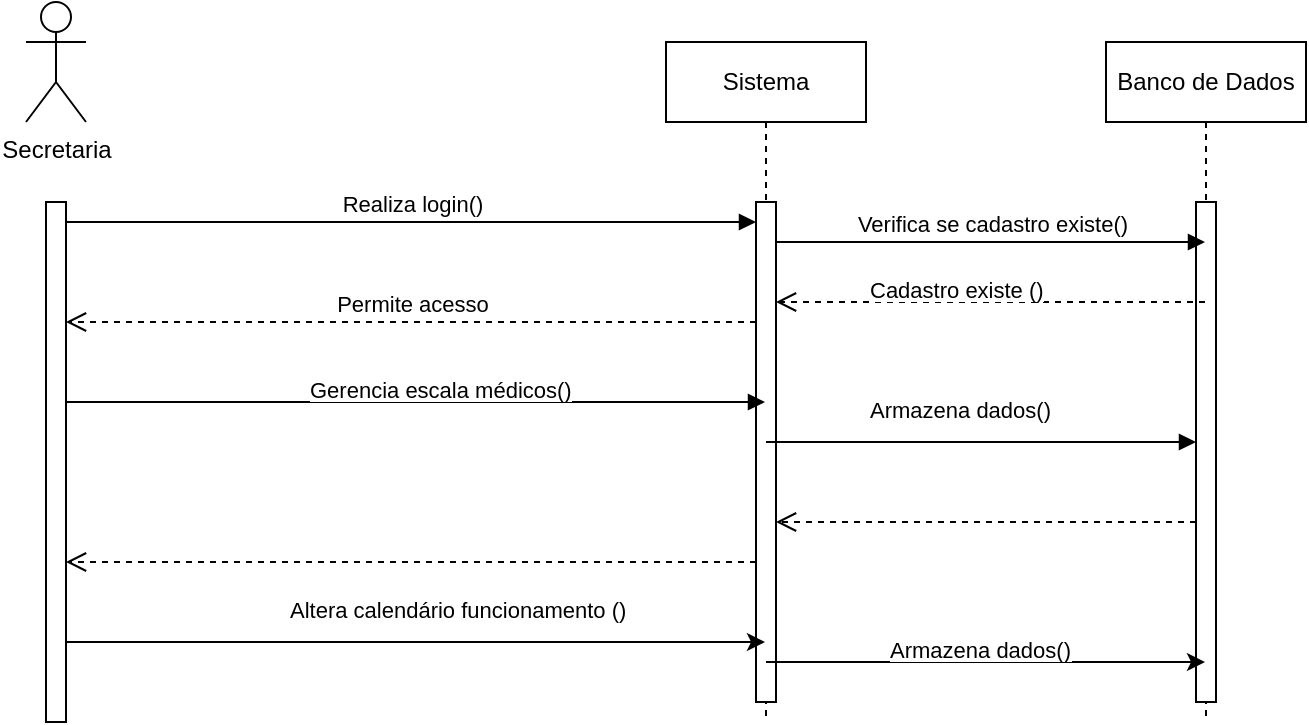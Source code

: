 <mxfile version="22.1.4" type="device">
  <diagram name="Page-1" id="2YBvvXClWsGukQMizWep">
    <mxGraphModel dx="1784" dy="421" grid="1" gridSize="10" guides="1" tooltips="1" connect="1" arrows="1" fold="1" page="1" pageScale="1" pageWidth="850" pageHeight="1100" math="0" shadow="0">
      <root>
        <mxCell id="0" />
        <mxCell id="1" parent="0" />
        <mxCell id="aM9ryv3xv72pqoxQDRHE-5" value="Sistema" style="shape=umlLifeline;perimeter=lifelinePerimeter;whiteSpace=wrap;html=1;container=0;dropTarget=0;collapsible=0;recursiveResize=0;outlineConnect=0;portConstraint=eastwest;newEdgeStyle={&quot;edgeStyle&quot;:&quot;elbowEdgeStyle&quot;,&quot;elbow&quot;:&quot;vertical&quot;,&quot;curved&quot;:0,&quot;rounded&quot;:0};" parent="1" vertex="1">
          <mxGeometry x="250" y="30" width="100" height="340" as="geometry" />
        </mxCell>
        <mxCell id="aM9ryv3xv72pqoxQDRHE-6" value="" style="html=1;points=[];perimeter=orthogonalPerimeter;outlineConnect=0;targetShapes=umlLifeline;portConstraint=eastwest;newEdgeStyle={&quot;edgeStyle&quot;:&quot;elbowEdgeStyle&quot;,&quot;elbow&quot;:&quot;vertical&quot;,&quot;curved&quot;:0,&quot;rounded&quot;:0};" parent="aM9ryv3xv72pqoxQDRHE-5" vertex="1">
          <mxGeometry x="45" y="80" width="10" height="250" as="geometry" />
        </mxCell>
        <mxCell id="aM9ryv3xv72pqoxQDRHE-7" value="Realiza login()" style="html=1;verticalAlign=bottom;endArrow=block;edgeStyle=elbowEdgeStyle;elbow=vertical;curved=0;rounded=0;" parent="1" source="_vs9I3reIY8YV3lM4_R_-28" target="aM9ryv3xv72pqoxQDRHE-6" edge="1">
          <mxGeometry relative="1" as="geometry">
            <mxPoint x="45.0" y="120" as="sourcePoint" />
            <Array as="points">
              <mxPoint x="180" y="120" />
            </Array>
          </mxGeometry>
        </mxCell>
        <mxCell id="aM9ryv3xv72pqoxQDRHE-8" value="" style="html=1;verticalAlign=bottom;endArrow=open;dashed=1;endSize=8;edgeStyle=elbowEdgeStyle;elbow=vertical;curved=0;rounded=0;" parent="1" source="aM9ryv3xv72pqoxQDRHE-6" target="_vs9I3reIY8YV3lM4_R_-28" edge="1">
          <mxGeometry relative="1" as="geometry">
            <mxPoint x="45.0" y="260" as="targetPoint" />
            <Array as="points">
              <mxPoint x="250" y="290" />
              <mxPoint x="260" y="260" />
              <mxPoint x="190" y="280" />
            </Array>
          </mxGeometry>
        </mxCell>
        <mxCell id="_vs9I3reIY8YV3lM4_R_-1" value="Banco de Dados" style="shape=umlLifeline;perimeter=lifelinePerimeter;whiteSpace=wrap;html=1;container=0;dropTarget=0;collapsible=0;recursiveResize=0;outlineConnect=0;portConstraint=eastwest;newEdgeStyle={&quot;edgeStyle&quot;:&quot;elbowEdgeStyle&quot;,&quot;elbow&quot;:&quot;vertical&quot;,&quot;curved&quot;:0,&quot;rounded&quot;:0};" vertex="1" parent="1">
          <mxGeometry x="470" y="30" width="100" height="340" as="geometry" />
        </mxCell>
        <mxCell id="_vs9I3reIY8YV3lM4_R_-2" value="" style="html=1;points=[];perimeter=orthogonalPerimeter;outlineConnect=0;targetShapes=umlLifeline;portConstraint=eastwest;newEdgeStyle={&quot;edgeStyle&quot;:&quot;elbowEdgeStyle&quot;,&quot;elbow&quot;:&quot;vertical&quot;,&quot;curved&quot;:0,&quot;rounded&quot;:0};" vertex="1" parent="_vs9I3reIY8YV3lM4_R_-1">
          <mxGeometry x="45" y="80" width="10" height="250" as="geometry" />
        </mxCell>
        <mxCell id="_vs9I3reIY8YV3lM4_R_-3" value="Verifica se cadastro existe()" style="html=1;verticalAlign=bottom;endArrow=block;edgeStyle=elbowEdgeStyle;elbow=vertical;curved=0;rounded=0;" edge="1" parent="1" source="aM9ryv3xv72pqoxQDRHE-6" target="_vs9I3reIY8YV3lM4_R_-1">
          <mxGeometry relative="1" as="geometry">
            <mxPoint x="280" y="130" as="sourcePoint" />
            <Array as="points">
              <mxPoint x="365" y="130" />
            </Array>
            <mxPoint x="450" y="130" as="targetPoint" />
          </mxGeometry>
        </mxCell>
        <mxCell id="_vs9I3reIY8YV3lM4_R_-4" value="" style="html=1;verticalAlign=bottom;endArrow=open;dashed=1;endSize=8;edgeStyle=elbowEdgeStyle;elbow=vertical;curved=0;rounded=0;" edge="1" parent="1" source="_vs9I3reIY8YV3lM4_R_-1" target="aM9ryv3xv72pqoxQDRHE-6">
          <mxGeometry relative="1" as="geometry">
            <mxPoint x="270" y="160" as="targetPoint" />
            <Array as="points">
              <mxPoint x="365" y="160" />
            </Array>
            <mxPoint x="460" y="160" as="sourcePoint" />
          </mxGeometry>
        </mxCell>
        <mxCell id="_vs9I3reIY8YV3lM4_R_-5" value="&lt;span style=&quot;color: rgb(0, 0, 0); font-family: Helvetica; font-size: 11px; font-style: normal; font-variant-ligatures: normal; font-variant-caps: normal; font-weight: 400; letter-spacing: normal; orphans: 2; text-align: center; text-indent: 0px; text-transform: none; widows: 2; word-spacing: 0px; -webkit-text-stroke-width: 0px; background-color: rgb(255, 255, 255); text-decoration-thickness: initial; text-decoration-style: initial; text-decoration-color: initial; float: none; display: inline !important;&quot;&gt;Cadastro existe ()&lt;/span&gt;" style="text;whiteSpace=wrap;html=1;" vertex="1" parent="1">
          <mxGeometry x="350" y="140" width="90" height="40" as="geometry" />
        </mxCell>
        <mxCell id="_vs9I3reIY8YV3lM4_R_-6" value="Permite acesso" style="html=1;verticalAlign=bottom;endArrow=open;dashed=1;endSize=8;edgeStyle=elbowEdgeStyle;elbow=vertical;curved=0;rounded=0;" edge="1" parent="1" source="aM9ryv3xv72pqoxQDRHE-6" target="_vs9I3reIY8YV3lM4_R_-28">
          <mxGeometry relative="1" as="geometry">
            <mxPoint x="39.81" y="170" as="targetPoint" />
            <Array as="points">
              <mxPoint x="250" y="170" />
              <mxPoint x="185" y="179" />
            </Array>
            <mxPoint x="270" y="179" as="sourcePoint" />
          </mxGeometry>
        </mxCell>
        <mxCell id="aM9ryv3xv72pqoxQDRHE-9" value="" style="html=1;verticalAlign=bottom;endArrow=block;edgeStyle=elbowEdgeStyle;elbow=vertical;curved=0;rounded=0;" parent="1" source="_vs9I3reIY8YV3lM4_R_-28" target="aM9ryv3xv72pqoxQDRHE-5" edge="1">
          <mxGeometry x="-0.079" y="10" relative="1" as="geometry">
            <mxPoint x="45.0" y="210" as="sourcePoint" />
            <Array as="points">
              <mxPoint x="200" y="210" />
              <mxPoint x="190" y="200" />
            </Array>
            <mxPoint x="140" y="210" as="targetPoint" />
            <mxPoint as="offset" />
          </mxGeometry>
        </mxCell>
        <mxCell id="_vs9I3reIY8YV3lM4_R_-7" value="" style="html=1;verticalAlign=bottom;endArrow=block;edgeStyle=elbowEdgeStyle;elbow=vertical;curved=0;rounded=0;" edge="1" parent="1" source="aM9ryv3xv72pqoxQDRHE-5" target="_vs9I3reIY8YV3lM4_R_-2">
          <mxGeometry x="-0.079" y="10" relative="1" as="geometry">
            <mxPoint x="320" y="230" as="sourcePoint" />
            <Array as="points">
              <mxPoint x="385" y="230" />
              <mxPoint x="375" y="220" />
            </Array>
            <mxPoint x="475" y="230" as="targetPoint" />
            <mxPoint as="offset" />
          </mxGeometry>
        </mxCell>
        <mxCell id="_vs9I3reIY8YV3lM4_R_-10" value="&lt;span style=&quot;color: rgb(0, 0, 0); font-family: Helvetica; font-size: 11px; font-style: normal; font-variant-ligatures: normal; font-variant-caps: normal; font-weight: 400; letter-spacing: normal; orphans: 2; text-align: center; text-indent: 0px; text-transform: none; widows: 2; word-spacing: 0px; -webkit-text-stroke-width: 0px; background-color: rgb(255, 255, 255); text-decoration-thickness: initial; text-decoration-style: initial; text-decoration-color: initial; float: none; display: inline !important;&quot;&gt;Armazena dados()&lt;/span&gt;" style="text;whiteSpace=wrap;html=1;" vertex="1" parent="1">
          <mxGeometry x="350" y="200" width="100" height="40" as="geometry" />
        </mxCell>
        <mxCell id="_vs9I3reIY8YV3lM4_R_-16" value="&lt;span style=&quot;color: rgb(0, 0, 0); font-family: Helvetica; font-size: 11px; font-style: normal; font-variant-ligatures: normal; font-variant-caps: normal; font-weight: 400; letter-spacing: normal; orphans: 2; text-align: center; text-indent: 0px; text-transform: none; widows: 2; word-spacing: 0px; -webkit-text-stroke-width: 0px; background-color: rgb(255, 255, 255); text-decoration-thickness: initial; text-decoration-style: initial; text-decoration-color: initial; float: none; display: inline !important;&quot;&gt;Gerencia escala médicos()&lt;/span&gt;" style="text;whiteSpace=wrap;html=1;" vertex="1" parent="1">
          <mxGeometry x="70" y="190" width="140" height="40" as="geometry" />
        </mxCell>
        <mxCell id="_vs9I3reIY8YV3lM4_R_-18" value="&lt;span style=&quot;color: rgb(0, 0, 0); font-family: Helvetica; font-size: 11px; font-style: normal; font-variant-ligatures: normal; font-variant-caps: normal; font-weight: 400; letter-spacing: normal; orphans: 2; text-align: center; text-indent: 0px; text-transform: none; widows: 2; word-spacing: 0px; -webkit-text-stroke-width: 0px; background-color: rgb(255, 255, 255); text-decoration-thickness: initial; text-decoration-style: initial; text-decoration-color: initial; float: none; display: inline !important;&quot;&gt;Altera calendário funcionamento ()&lt;/span&gt;" style="text;whiteSpace=wrap;html=1;" vertex="1" parent="1">
          <mxGeometry x="60" y="300" width="180" height="20" as="geometry" />
        </mxCell>
        <mxCell id="_vs9I3reIY8YV3lM4_R_-19" value="" style="endArrow=classic;html=1;rounded=0;" edge="1" parent="1" source="_vs9I3reIY8YV3lM4_R_-28" target="aM9ryv3xv72pqoxQDRHE-5">
          <mxGeometry width="50" height="50" relative="1" as="geometry">
            <mxPoint x="39.81" y="330" as="sourcePoint" />
            <mxPoint x="310" y="270" as="targetPoint" />
            <Array as="points">
              <mxPoint x="160" y="330" />
            </Array>
          </mxGeometry>
        </mxCell>
        <mxCell id="_vs9I3reIY8YV3lM4_R_-22" value="" style="endArrow=classic;html=1;rounded=0;" edge="1" parent="1" source="aM9ryv3xv72pqoxQDRHE-5" target="_vs9I3reIY8YV3lM4_R_-1">
          <mxGeometry width="50" height="50" relative="1" as="geometry">
            <mxPoint x="310" y="340" as="sourcePoint" />
            <mxPoint x="510" y="340" as="targetPoint" />
            <Array as="points">
              <mxPoint x="370" y="340" />
            </Array>
          </mxGeometry>
        </mxCell>
        <mxCell id="_vs9I3reIY8YV3lM4_R_-23" value="&lt;span style=&quot;color: rgb(0, 0, 0); font-family: Helvetica; font-size: 11px; font-style: normal; font-variant-ligatures: normal; font-variant-caps: normal; font-weight: 400; letter-spacing: normal; orphans: 2; text-align: center; text-indent: 0px; text-transform: none; widows: 2; word-spacing: 0px; -webkit-text-stroke-width: 0px; background-color: rgb(255, 255, 255); text-decoration-thickness: initial; text-decoration-style: initial; text-decoration-color: initial; float: none; display: inline !important;&quot;&gt;Armazena dados()&lt;/span&gt;" style="text;whiteSpace=wrap;html=1;" vertex="1" parent="1">
          <mxGeometry x="360" y="320" width="180" height="20" as="geometry" />
        </mxCell>
        <mxCell id="_vs9I3reIY8YV3lM4_R_-25" value="Secretaria&lt;br&gt;" style="shape=umlActor;verticalLabelPosition=bottom;verticalAlign=top;html=1;" vertex="1" parent="1">
          <mxGeometry x="-70" y="10" width="30" height="60" as="geometry" />
        </mxCell>
        <mxCell id="_vs9I3reIY8YV3lM4_R_-28" value="" style="html=1;points=[[0,0,0,0,5],[0,1,0,0,-5],[1,0,0,0,5],[1,1,0,0,-5]];perimeter=orthogonalPerimeter;outlineConnect=0;targetShapes=umlLifeline;portConstraint=eastwest;newEdgeStyle={&quot;curved&quot;:0,&quot;rounded&quot;:0};" vertex="1" parent="1">
          <mxGeometry x="-60" y="110" width="10" height="260" as="geometry" />
        </mxCell>
        <mxCell id="_vs9I3reIY8YV3lM4_R_-33" value="" style="html=1;verticalAlign=bottom;endArrow=open;dashed=1;endSize=8;edgeStyle=elbowEdgeStyle;elbow=vertical;curved=0;rounded=0;" edge="1" parent="1" source="_vs9I3reIY8YV3lM4_R_-2" target="aM9ryv3xv72pqoxQDRHE-6">
          <mxGeometry relative="1" as="geometry">
            <mxPoint x="310" y="270" as="targetPoint" />
            <Array as="points">
              <mxPoint x="350" y="270" />
              <mxPoint x="515" y="280" />
              <mxPoint x="535" y="300" />
            </Array>
            <mxPoint x="510" y="270" as="sourcePoint" />
          </mxGeometry>
        </mxCell>
      </root>
    </mxGraphModel>
  </diagram>
</mxfile>
